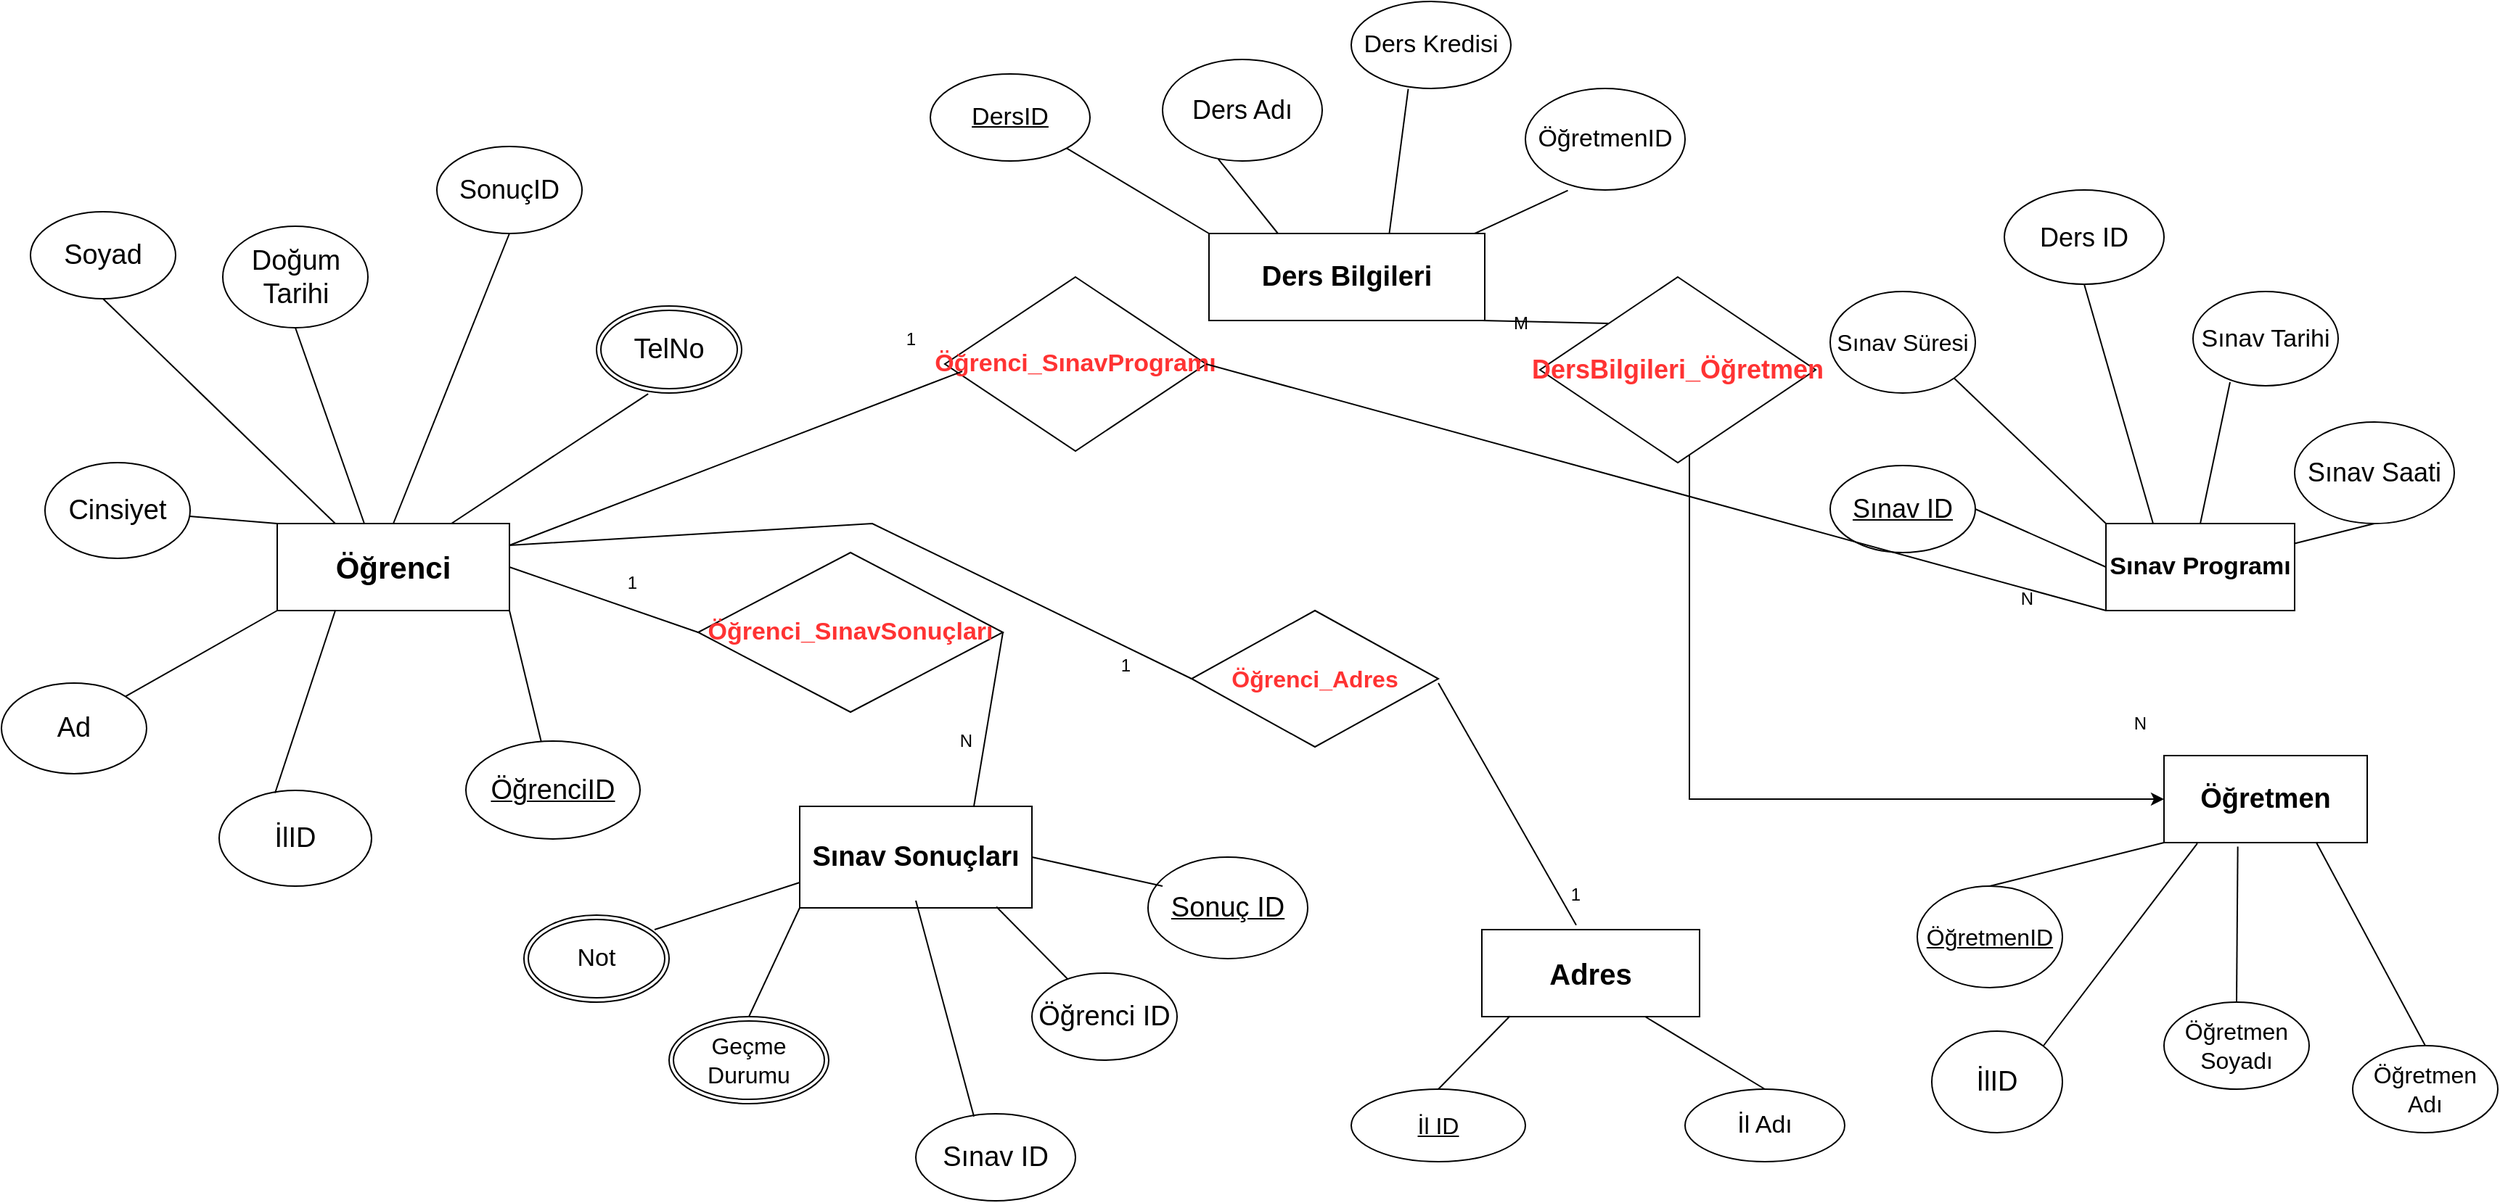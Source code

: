 <mxfile version="24.3.1" type="device" pages="2">
  <diagram name="Sayfa -1" id="easK0wpXllU_rF1gWamL">
    <mxGraphModel dx="2318" dy="1164" grid="1" gridSize="10" guides="1" tooltips="1" connect="1" arrows="1" fold="1" page="1" pageScale="1" pageWidth="583" pageHeight="827" math="0" shadow="0">
      <root>
        <mxCell id="0" />
        <mxCell id="1" parent="0" />
        <mxCell id="s3f6laoCS3pe4_iOVmim-1" value="&lt;font style=&quot;vertical-align: inherit;&quot;&gt;&lt;font style=&quot;vertical-align: inherit; font-size: 19px;&quot;&gt;&lt;b&gt;Öğretmen&lt;/b&gt;&lt;/font&gt;&lt;/font&gt;" style="whiteSpace=wrap;html=1;align=center;" parent="1" vertex="1">
          <mxGeometry x="950" y="520" width="140" height="60" as="geometry" />
        </mxCell>
        <mxCell id="s3f6laoCS3pe4_iOVmim-2" value="&lt;font style=&quot;vertical-align: inherit;&quot;&gt;&lt;font style=&quot;vertical-align: inherit; font-size: 21px;&quot;&gt;&lt;b&gt;Öğrenci&lt;/b&gt;&lt;/font&gt;&lt;/font&gt;" style="whiteSpace=wrap;html=1;align=center;" parent="1" vertex="1">
          <mxGeometry x="-350" y="360" width="160" height="60" as="geometry" />
        </mxCell>
        <mxCell id="s3f6laoCS3pe4_iOVmim-3" value="&lt;font style=&quot;vertical-align: inherit;&quot;&gt;&lt;font style=&quot;vertical-align: inherit; font-size: 19px;&quot;&gt;&lt;b&gt;Sınav Sonuçları&lt;/b&gt;&lt;/font&gt;&lt;/font&gt;" style="whiteSpace=wrap;html=1;align=center;" parent="1" vertex="1">
          <mxGeometry x="10" y="555" width="160" height="70" as="geometry" />
        </mxCell>
        <mxCell id="s3f6laoCS3pe4_iOVmim-4" value="&lt;font style=&quot;vertical-align: inherit;&quot;&gt;&lt;font style=&quot;vertical-align: inherit; font-size: 20px;&quot;&gt;&lt;b&gt;Adres&lt;/b&gt;&lt;/font&gt;&lt;/font&gt;" style="whiteSpace=wrap;html=1;align=center;" parent="1" vertex="1">
          <mxGeometry x="480" y="640" width="150" height="60" as="geometry" />
        </mxCell>
        <mxCell id="s3f6laoCS3pe4_iOVmim-41" style="edgeStyle=orthogonalEdgeStyle;rounded=0;orthogonalLoop=1;jettySize=auto;html=1;exitX=0;exitY=0;exitDx=0;exitDy=0;" parent="1" source="s3f6laoCS3pe4_iOVmim-5" edge="1">
          <mxGeometry relative="1" as="geometry">
            <mxPoint x="309.308" y="179.615" as="targetPoint" />
          </mxGeometry>
        </mxCell>
        <mxCell id="s3f6laoCS3pe4_iOVmim-5" value="&lt;font style=&quot;vertical-align: inherit;&quot;&gt;&lt;font style=&quot;vertical-align: inherit; font-size: 19px;&quot;&gt;&lt;b&gt;Ders Bilgileri&lt;/b&gt;&lt;/font&gt;&lt;/font&gt;" style="whiteSpace=wrap;html=1;align=center;" parent="1" vertex="1">
          <mxGeometry x="292" y="160" width="190" height="60" as="geometry" />
        </mxCell>
        <mxCell id="s3f6laoCS3pe4_iOVmim-6" value="&lt;font style=&quot;vertical-align: inherit;&quot;&gt;&lt;font style=&quot;vertical-align: inherit; font-size: 17px;&quot;&gt;&lt;b&gt;Sınav Programı&lt;/b&gt;&lt;/font&gt;&lt;/font&gt;" style="whiteSpace=wrap;html=1;align=center;" parent="1" vertex="1">
          <mxGeometry x="910" y="360" width="130" height="60" as="geometry" />
        </mxCell>
        <mxCell id="s3f6laoCS3pe4_iOVmim-7" value="&lt;font style=&quot;font-size: 19px;&quot;&gt;ÖğrenciID&lt;/font&gt;" style="ellipse;whiteSpace=wrap;html=1;align=center;fontStyle=4;" parent="1" vertex="1">
          <mxGeometry x="-220" y="510" width="120" height="67.5" as="geometry" />
        </mxCell>
        <mxCell id="s3f6laoCS3pe4_iOVmim-9" value="&lt;font style=&quot;font-size: 19px;&quot;&gt;Cinsiyet&lt;/font&gt;" style="ellipse;whiteSpace=wrap;html=1;align=center;" parent="1" vertex="1">
          <mxGeometry x="-510" y="318" width="100" height="66" as="geometry" />
        </mxCell>
        <mxCell id="s3f6laoCS3pe4_iOVmim-10" value="&lt;font style=&quot;font-size: 19px;&quot;&gt;İlID&lt;/font&gt;" style="ellipse;whiteSpace=wrap;html=1;align=center;" parent="1" vertex="1">
          <mxGeometry x="-390" y="544" width="105" height="66" as="geometry" />
        </mxCell>
        <mxCell id="s3f6laoCS3pe4_iOVmim-12" value="&lt;font style=&quot;vertical-align: inherit;&quot;&gt;&lt;font style=&quot;vertical-align: inherit; font-size: 19px;&quot;&gt;Soyad&lt;/font&gt;&lt;/font&gt;" style="ellipse;whiteSpace=wrap;html=1;align=center;" parent="1" vertex="1">
          <mxGeometry x="-520" y="145" width="100" height="60" as="geometry" />
        </mxCell>
        <mxCell id="s3f6laoCS3pe4_iOVmim-13" value="&lt;font style=&quot;vertical-align: inherit;&quot;&gt;&lt;font style=&quot;vertical-align: inherit; font-size: 19px;&quot;&gt;Ad&lt;/font&gt;&lt;/font&gt;" style="ellipse;whiteSpace=wrap;html=1;align=center;" parent="1" vertex="1">
          <mxGeometry x="-540" y="470" width="100" height="62.5" as="geometry" />
        </mxCell>
        <mxCell id="s3f6laoCS3pe4_iOVmim-11" value="&lt;font style=&quot;vertical-align: inherit;&quot;&gt;&lt;font style=&quot;vertical-align: inherit; font-size: 19px;&quot;&gt;Doğum Tarihi&lt;/font&gt;&lt;/font&gt;" style="ellipse;whiteSpace=wrap;html=1;align=center;shadow=0;" parent="1" vertex="1">
          <mxGeometry x="-387.5" y="155" width="100" height="70" as="geometry" />
        </mxCell>
        <mxCell id="s3f6laoCS3pe4_iOVmim-15" value="&lt;font style=&quot;font-size: 17px;&quot;&gt;ÖğretmenID&lt;/font&gt;" style="ellipse;whiteSpace=wrap;html=1;align=center;" parent="1" vertex="1">
          <mxGeometry x="510" y="60" width="110" height="70" as="geometry" />
        </mxCell>
        <mxCell id="s3f6laoCS3pe4_iOVmim-16" value="&lt;font style=&quot;font-size: 17px;&quot;&gt;Ders Kredisi&lt;/font&gt;" style="ellipse;whiteSpace=wrap;html=1;align=center;" parent="1" vertex="1">
          <mxGeometry x="390" width="110" height="60" as="geometry" />
        </mxCell>
        <mxCell id="s3f6laoCS3pe4_iOVmim-17" value="&lt;font style=&quot;font-size: 18px;&quot;&gt;Ders Adı&lt;/font&gt;" style="ellipse;whiteSpace=wrap;html=1;align=center;" parent="1" vertex="1">
          <mxGeometry x="260" y="40" width="110" height="70" as="geometry" />
        </mxCell>
        <mxCell id="s3f6laoCS3pe4_iOVmim-18" value="&lt;font style=&quot;font-size: 17px;&quot;&gt;DersID&lt;/font&gt;" style="ellipse;whiteSpace=wrap;html=1;align=center;fontStyle=4;" parent="1" vertex="1">
          <mxGeometry x="100" y="50" width="110" height="60" as="geometry" />
        </mxCell>
        <mxCell id="s3f6laoCS3pe4_iOVmim-19" value="&lt;font style=&quot;font-size: 16px;&quot;&gt;Sınav Süresi&lt;/font&gt;" style="ellipse;whiteSpace=wrap;html=1;align=center;" parent="1" vertex="1">
          <mxGeometry x="720" y="200" width="100" height="70" as="geometry" />
        </mxCell>
        <mxCell id="s3f6laoCS3pe4_iOVmim-20" value="&lt;font style=&quot;font-size: 18px;&quot;&gt;Sınav Saati&lt;/font&gt;" style="ellipse;whiteSpace=wrap;html=1;align=center;" parent="1" vertex="1">
          <mxGeometry x="1040" y="290" width="110" height="70" as="geometry" />
        </mxCell>
        <mxCell id="s3f6laoCS3pe4_iOVmim-21" value="&lt;font style=&quot;font-size: 17px;&quot;&gt;Sınav Tarihi&lt;/font&gt;" style="ellipse;whiteSpace=wrap;html=1;align=center;" parent="1" vertex="1">
          <mxGeometry x="970" y="200" width="100" height="65" as="geometry" />
        </mxCell>
        <mxCell id="s3f6laoCS3pe4_iOVmim-22" value="&lt;font style=&quot;font-size: 18px;&quot;&gt;Ders ID&lt;/font&gt;" style="ellipse;whiteSpace=wrap;html=1;align=center;" parent="1" vertex="1">
          <mxGeometry x="840" y="130" width="110" height="65" as="geometry" />
        </mxCell>
        <mxCell id="s3f6laoCS3pe4_iOVmim-23" value="&lt;font style=&quot;font-size: 18px;&quot;&gt;Sınav ID&lt;/font&gt;" style="ellipse;whiteSpace=wrap;html=1;align=center;fontStyle=4;" parent="1" vertex="1">
          <mxGeometry x="720" y="320" width="100" height="60" as="geometry" />
        </mxCell>
        <mxCell id="s3f6laoCS3pe4_iOVmim-27" value="&lt;font style=&quot;font-size: 19px;&quot;&gt;Sınav ID&lt;/font&gt;" style="ellipse;whiteSpace=wrap;html=1;align=center;" parent="1" vertex="1">
          <mxGeometry x="90" y="767" width="110" height="60" as="geometry" />
        </mxCell>
        <mxCell id="s3f6laoCS3pe4_iOVmim-28" value="&lt;font style=&quot;font-size: 19px;&quot;&gt;Öğrenci ID&lt;/font&gt;" style="ellipse;whiteSpace=wrap;html=1;align=center;" parent="1" vertex="1">
          <mxGeometry x="170" y="670" width="100" height="60" as="geometry" />
        </mxCell>
        <mxCell id="s3f6laoCS3pe4_iOVmim-29" value="&lt;font style=&quot;font-size: 19px;&quot;&gt;Sonuç ID&lt;/font&gt;" style="ellipse;whiteSpace=wrap;html=1;align=center;fontStyle=4;" parent="1" vertex="1">
          <mxGeometry x="250" y="590" width="110" height="70" as="geometry" />
        </mxCell>
        <mxCell id="s3f6laoCS3pe4_iOVmim-30" value="&lt;font style=&quot;font-size: 17px;&quot;&gt;İl Adı&lt;/font&gt;" style="ellipse;whiteSpace=wrap;html=1;align=center;" parent="1" vertex="1">
          <mxGeometry x="620" y="750" width="110" height="50" as="geometry" />
        </mxCell>
        <mxCell id="s3f6laoCS3pe4_iOVmim-31" value="&lt;font style=&quot;font-size: 16px;&quot;&gt;İl ID&lt;/font&gt;" style="ellipse;whiteSpace=wrap;html=1;align=center;fontStyle=4;" parent="1" vertex="1">
          <mxGeometry x="390" y="750" width="120" height="50" as="geometry" />
        </mxCell>
        <mxCell id="s3f6laoCS3pe4_iOVmim-33" value="&lt;font style=&quot;font-size: 16px;&quot;&gt;ÖğretmenID&lt;/font&gt;" style="ellipse;whiteSpace=wrap;html=1;align=center;fontStyle=4;" parent="1" vertex="1">
          <mxGeometry x="780" y="610" width="100" height="70" as="geometry" />
        </mxCell>
        <mxCell id="s3f6laoCS3pe4_iOVmim-34" value="&lt;font style=&quot;font-size: 16px;&quot;&gt;Öğretmen Soyadı&lt;/font&gt;" style="ellipse;whiteSpace=wrap;html=1;align=center;" parent="1" vertex="1">
          <mxGeometry x="950" y="690" width="100" height="60" as="geometry" />
        </mxCell>
        <mxCell id="s3f6laoCS3pe4_iOVmim-35" value="&lt;font style=&quot;font-size: 16px;&quot;&gt;Öğretmen Adı&lt;/font&gt;" style="ellipse;whiteSpace=wrap;html=1;align=center;" parent="1" vertex="1">
          <mxGeometry x="1080" y="720" width="100" height="60" as="geometry" />
        </mxCell>
        <mxCell id="s3f6laoCS3pe4_iOVmim-36" value="&lt;font style=&quot;font-size: 19px;&quot;&gt;TelNo&lt;/font&gt;" style="ellipse;shape=doubleEllipse;margin=3;whiteSpace=wrap;html=1;align=center;" parent="1" vertex="1">
          <mxGeometry x="-130" y="210" width="100" height="60" as="geometry" />
        </mxCell>
        <mxCell id="s3f6laoCS3pe4_iOVmim-37" value="&lt;font color=&quot;#ff3333&quot; style=&quot;font-size: 16px;&quot;&gt;&lt;b&gt;Öğrenci_Adres&lt;/b&gt;&lt;/font&gt;" style="shape=rhombus;perimeter=rhombusPerimeter;whiteSpace=wrap;html=1;align=center;" parent="1" vertex="1">
          <mxGeometry x="280" y="420" width="170" height="94" as="geometry" />
        </mxCell>
        <mxCell id="s3f6laoCS3pe4_iOVmim-38" value="&lt;font color=&quot;#ff3333&quot; size=&quot;1&quot; style=&quot;&quot;&gt;&lt;b style=&quot;font-size: 17px;&quot;&gt;Öğrenci_SınavSonuçları&lt;/b&gt;&lt;/font&gt;" style="shape=rhombus;perimeter=rhombusPerimeter;whiteSpace=wrap;html=1;align=center;" parent="1" vertex="1">
          <mxGeometry x="-60" y="380" width="210" height="110" as="geometry" />
        </mxCell>
        <mxCell id="s3f6laoCS3pe4_iOVmim-100" style="edgeStyle=orthogonalEdgeStyle;rounded=0;orthogonalLoop=1;jettySize=auto;html=1;exitX=1;exitY=1;exitDx=0;exitDy=0;entryX=0;entryY=0.5;entryDx=0;entryDy=0;" parent="1" source="s3f6laoCS3pe4_iOVmim-39" target="s3f6laoCS3pe4_iOVmim-1" edge="1">
          <mxGeometry relative="1" as="geometry">
            <mxPoint x="640" y="570" as="targetPoint" />
            <Array as="points">
              <mxPoint x="623" y="550" />
            </Array>
          </mxGeometry>
        </mxCell>
        <mxCell id="s3f6laoCS3pe4_iOVmim-39" value="&lt;font color=&quot;#ff3333&quot; size=&quot;1&quot; style=&quot;&quot;&gt;&lt;b style=&quot;font-size: 18px;&quot;&gt;DersBilgileri_Öğretmen&lt;/b&gt;&lt;/font&gt;" style="shape=rhombus;perimeter=rhombusPerimeter;whiteSpace=wrap;html=1;align=center;" parent="1" vertex="1">
          <mxGeometry x="520" y="190" width="190" height="128" as="geometry" />
        </mxCell>
        <mxCell id="s3f6laoCS3pe4_iOVmim-42" value="" style="endArrow=none;html=1;rounded=0;entryX=0;entryY=0;entryDx=0;entryDy=0;" parent="1" source="s3f6laoCS3pe4_iOVmim-9" target="s3f6laoCS3pe4_iOVmim-2" edge="1">
          <mxGeometry relative="1" as="geometry">
            <mxPoint x="-350" y="340" as="sourcePoint" />
            <mxPoint x="-190" y="340" as="targetPoint" />
          </mxGeometry>
        </mxCell>
        <mxCell id="s3f6laoCS3pe4_iOVmim-43" value="" style="endArrow=none;html=1;rounded=0;exitX=0.25;exitY=1;exitDx=0;exitDy=0;entryX=0.367;entryY=0.027;entryDx=0;entryDy=0;entryPerimeter=0;" parent="1" source="s3f6laoCS3pe4_iOVmim-2" target="s3f6laoCS3pe4_iOVmim-10" edge="1">
          <mxGeometry relative="1" as="geometry">
            <mxPoint x="-320" y="457.5" as="sourcePoint" />
            <mxPoint x="-160" y="457.5" as="targetPoint" />
          </mxGeometry>
        </mxCell>
        <mxCell id="s3f6laoCS3pe4_iOVmim-44" value="" style="endArrow=none;html=1;rounded=0;entryX=1;entryY=0;entryDx=0;entryDy=0;exitX=0;exitY=1;exitDx=0;exitDy=0;" parent="1" source="s3f6laoCS3pe4_iOVmim-2" target="s3f6laoCS3pe4_iOVmim-13" edge="1">
          <mxGeometry relative="1" as="geometry">
            <mxPoint x="-245" y="457.5" as="sourcePoint" />
            <mxPoint x="-335" y="457.5" as="targetPoint" />
            <Array as="points" />
          </mxGeometry>
        </mxCell>
        <mxCell id="s3f6laoCS3pe4_iOVmim-45" value="" style="endArrow=none;html=1;rounded=0;exitX=0.75;exitY=0;exitDx=0;exitDy=0;entryX=0.356;entryY=1.009;entryDx=0;entryDy=0;entryPerimeter=0;" parent="1" source="s3f6laoCS3pe4_iOVmim-2" target="s3f6laoCS3pe4_iOVmim-36" edge="1">
          <mxGeometry relative="1" as="geometry">
            <mxPoint x="-70" y="319.23" as="sourcePoint" />
            <mxPoint x="90" y="319.23" as="targetPoint" />
          </mxGeometry>
        </mxCell>
        <mxCell id="s3f6laoCS3pe4_iOVmim-46" value="" style="endArrow=none;html=1;rounded=0;exitX=0.5;exitY=1;exitDx=0;exitDy=0;entryX=0.375;entryY=0;entryDx=0;entryDy=0;entryPerimeter=0;" parent="1" source="s3f6laoCS3pe4_iOVmim-11" edge="1" target="s3f6laoCS3pe4_iOVmim-2">
          <mxGeometry relative="1" as="geometry">
            <mxPoint x="-330" y="298.46" as="sourcePoint" />
            <mxPoint x="-280" y="350" as="targetPoint" />
          </mxGeometry>
        </mxCell>
        <mxCell id="s3f6laoCS3pe4_iOVmim-47" value="" style="endArrow=none;html=1;rounded=0;exitX=0.5;exitY=1;exitDx=0;exitDy=0;entryX=0.25;entryY=0;entryDx=0;entryDy=0;" parent="1" source="s3f6laoCS3pe4_iOVmim-12" target="s3f6laoCS3pe4_iOVmim-2" edge="1">
          <mxGeometry relative="1" as="geometry">
            <mxPoint x="-380" y="308" as="sourcePoint" />
            <mxPoint x="-220" y="308" as="targetPoint" />
          </mxGeometry>
        </mxCell>
        <mxCell id="s3f6laoCS3pe4_iOVmim-48" value="" style="endArrow=none;html=1;rounded=0;entryX=0;entryY=0.75;entryDx=0;entryDy=0;" parent="1" target="s3f6laoCS3pe4_iOVmim-3" edge="1">
          <mxGeometry relative="1" as="geometry">
            <mxPoint x="-90" y="640" as="sourcePoint" />
            <mxPoint x="70" y="640" as="targetPoint" />
          </mxGeometry>
        </mxCell>
        <mxCell id="s3f6laoCS3pe4_iOVmim-49" value="" style="endArrow=none;html=1;rounded=0;entryX=1;entryY=1;entryDx=0;entryDy=0;" parent="1" source="s3f6laoCS3pe4_iOVmim-7" target="s3f6laoCS3pe4_iOVmim-2" edge="1">
          <mxGeometry relative="1" as="geometry">
            <mxPoint x="40" y="460" as="sourcePoint" />
            <mxPoint x="-220" y="420" as="targetPoint" />
          </mxGeometry>
        </mxCell>
        <mxCell id="s3f6laoCS3pe4_iOVmim-50" value="" style="endArrow=none;html=1;rounded=0;exitX=0.357;exitY=1.006;exitDx=0;exitDy=0;exitPerimeter=0;entryX=0.654;entryY=-0.006;entryDx=0;entryDy=0;entryPerimeter=0;" parent="1" source="s3f6laoCS3pe4_iOVmim-16" target="s3f6laoCS3pe4_iOVmim-5" edge="1">
          <mxGeometry relative="1" as="geometry">
            <mxPoint x="360" y="130" as="sourcePoint" />
            <mxPoint x="520" y="130" as="targetPoint" />
          </mxGeometry>
        </mxCell>
        <mxCell id="s3f6laoCS3pe4_iOVmim-51" value="" style="endArrow=none;html=1;rounded=0;exitX=0.349;exitY=0.981;exitDx=0;exitDy=0;exitPerimeter=0;entryX=0.25;entryY=0;entryDx=0;entryDy=0;" parent="1" source="s3f6laoCS3pe4_iOVmim-17" target="s3f6laoCS3pe4_iOVmim-5" edge="1">
          <mxGeometry relative="1" as="geometry">
            <mxPoint x="270" y="99.23" as="sourcePoint" />
            <mxPoint x="430" y="99.23" as="targetPoint" />
          </mxGeometry>
        </mxCell>
        <mxCell id="s3f6laoCS3pe4_iOVmim-52" value="" style="endArrow=none;html=1;rounded=0;entryX=0;entryY=0;entryDx=0;entryDy=0;exitX=1;exitY=1;exitDx=0;exitDy=0;" parent="1" target="s3f6laoCS3pe4_iOVmim-5" edge="1" source="s3f6laoCS3pe4_iOVmim-18">
          <mxGeometry relative="1" as="geometry">
            <mxPoint x="180" y="128.46" as="sourcePoint" />
            <mxPoint x="340" y="128.46" as="targetPoint" />
          </mxGeometry>
        </mxCell>
        <mxCell id="s3f6laoCS3pe4_iOVmim-53" value="" style="endArrow=none;html=1;rounded=0;exitX=0.75;exitY=1;exitDx=0;exitDy=0;entryX=0.5;entryY=0;entryDx=0;entryDy=0;" parent="1" source="s3f6laoCS3pe4_iOVmim-4" target="s3f6laoCS3pe4_iOVmim-30" edge="1">
          <mxGeometry relative="1" as="geometry">
            <mxPoint x="660" y="719.23" as="sourcePoint" />
            <mxPoint x="820" y="719.23" as="targetPoint" />
          </mxGeometry>
        </mxCell>
        <mxCell id="s3f6laoCS3pe4_iOVmim-54" value="" style="endArrow=none;html=1;rounded=0;exitX=0.129;exitY=0.994;exitDx=0;exitDy=0;entryX=0.5;entryY=0;entryDx=0;entryDy=0;exitPerimeter=0;" parent="1" source="s3f6laoCS3pe4_iOVmim-4" target="s3f6laoCS3pe4_iOVmim-31" edge="1">
          <mxGeometry relative="1" as="geometry">
            <mxPoint x="410" y="728.46" as="sourcePoint" />
            <mxPoint x="570" y="728.46" as="targetPoint" />
          </mxGeometry>
        </mxCell>
        <mxCell id="s3f6laoCS3pe4_iOVmim-55" value="" style="endArrow=none;html=1;rounded=0;exitX=1;exitY=0.5;exitDx=0;exitDy=0;" parent="1" source="s3f6laoCS3pe4_iOVmim-3" edge="1">
          <mxGeometry relative="1" as="geometry">
            <mxPoint x="180" y="600" as="sourcePoint" />
            <mxPoint x="260" y="610" as="targetPoint" />
          </mxGeometry>
        </mxCell>
        <mxCell id="s3f6laoCS3pe4_iOVmim-56" value="" style="endArrow=none;html=1;rounded=0;exitX=0.847;exitY=0.989;exitDx=0;exitDy=0;exitPerimeter=0;" parent="1" source="s3f6laoCS3pe4_iOVmim-3" target="s3f6laoCS3pe4_iOVmim-28" edge="1">
          <mxGeometry relative="1" as="geometry">
            <mxPoint x="120" y="630" as="sourcePoint" />
            <mxPoint x="280" y="640" as="targetPoint" />
          </mxGeometry>
        </mxCell>
        <mxCell id="s3f6laoCS3pe4_iOVmim-57" value="" style="endArrow=none;html=1;rounded=0;entryX=0.364;entryY=0.032;entryDx=0;entryDy=0;entryPerimeter=0;" parent="1" target="s3f6laoCS3pe4_iOVmim-27" edge="1">
          <mxGeometry relative="1" as="geometry">
            <mxPoint x="90" y="620" as="sourcePoint" />
            <mxPoint x="220" y="630" as="targetPoint" />
          </mxGeometry>
        </mxCell>
        <mxCell id="s3f6laoCS3pe4_iOVmim-58" value="" style="endArrow=none;html=1;rounded=0;entryX=0.5;entryY=0;entryDx=0;entryDy=0;exitX=0;exitY=1;exitDx=0;exitDy=0;" parent="1" source="s3f6laoCS3pe4_iOVmim-3" edge="1" target="s3f6laoCS3pe4_iOVmim-103">
          <mxGeometry relative="1" as="geometry">
            <mxPoint x="20" y="630" as="sourcePoint" />
            <mxPoint x="-10" y="705" as="targetPoint" />
          </mxGeometry>
        </mxCell>
        <mxCell id="s3f6laoCS3pe4_iOVmim-59" value="" style="endArrow=none;html=1;rounded=0;entryX=0.75;entryY=1;entryDx=0;entryDy=0;exitX=0.5;exitY=0;exitDx=0;exitDy=0;" parent="1" source="s3f6laoCS3pe4_iOVmim-35" target="s3f6laoCS3pe4_iOVmim-1" edge="1">
          <mxGeometry relative="1" as="geometry">
            <mxPoint x="980" y="625" as="sourcePoint" />
            <mxPoint x="1140" y="625" as="targetPoint" />
          </mxGeometry>
        </mxCell>
        <mxCell id="s3f6laoCS3pe4_iOVmim-60" value="" style="endArrow=none;html=1;rounded=0;exitX=0.5;exitY=0;exitDx=0;exitDy=0;entryX=0.363;entryY=1.045;entryDx=0;entryDy=0;entryPerimeter=0;" parent="1" source="s3f6laoCS3pe4_iOVmim-34" target="s3f6laoCS3pe4_iOVmim-1" edge="1">
          <mxGeometry relative="1" as="geometry">
            <mxPoint x="925" y="630" as="sourcePoint" />
            <mxPoint x="1085" y="630" as="targetPoint" />
          </mxGeometry>
        </mxCell>
        <mxCell id="s3f6laoCS3pe4_iOVmim-62" value="" style="endArrow=none;html=1;rounded=0;exitX=0.5;exitY=0;exitDx=0;exitDy=0;entryX=0;entryY=1;entryDx=0;entryDy=0;" parent="1" source="s3f6laoCS3pe4_iOVmim-33" target="s3f6laoCS3pe4_iOVmim-1" edge="1">
          <mxGeometry relative="1" as="geometry">
            <mxPoint x="770" y="549.23" as="sourcePoint" />
            <mxPoint x="930" y="549.23" as="targetPoint" />
          </mxGeometry>
        </mxCell>
        <mxCell id="s3f6laoCS3pe4_iOVmim-63" value="" style="endArrow=none;html=1;rounded=0;entryX=0.5;entryY=1;entryDx=0;entryDy=0;" parent="1" source="s3f6laoCS3pe4_iOVmim-6" target="s3f6laoCS3pe4_iOVmim-20" edge="1">
          <mxGeometry relative="1" as="geometry">
            <mxPoint x="970" y="350" as="sourcePoint" />
            <mxPoint x="1130" y="350" as="targetPoint" />
          </mxGeometry>
        </mxCell>
        <mxCell id="s3f6laoCS3pe4_iOVmim-64" value="" style="endArrow=none;html=1;rounded=0;exitX=0.255;exitY=0.962;exitDx=0;exitDy=0;exitPerimeter=0;entryX=0.5;entryY=0;entryDx=0;entryDy=0;" parent="1" source="s3f6laoCS3pe4_iOVmim-21" target="s3f6laoCS3pe4_iOVmim-6" edge="1">
          <mxGeometry relative="1" as="geometry">
            <mxPoint x="925" y="290" as="sourcePoint" />
            <mxPoint x="1085" y="290" as="targetPoint" />
          </mxGeometry>
        </mxCell>
        <mxCell id="s3f6laoCS3pe4_iOVmim-65" value="" style="endArrow=none;html=1;rounded=0;exitX=0.5;exitY=1;exitDx=0;exitDy=0;entryX=0.25;entryY=0;entryDx=0;entryDy=0;" parent="1" source="s3f6laoCS3pe4_iOVmim-22" target="s3f6laoCS3pe4_iOVmim-6" edge="1">
          <mxGeometry relative="1" as="geometry">
            <mxPoint x="880" y="290" as="sourcePoint" />
            <mxPoint x="1040" y="290" as="targetPoint" />
          </mxGeometry>
        </mxCell>
        <mxCell id="s3f6laoCS3pe4_iOVmim-66" value="" style="endArrow=none;html=1;rounded=0;exitX=1;exitY=1;exitDx=0;exitDy=0;entryX=0;entryY=0;entryDx=0;entryDy=0;" parent="1" source="s3f6laoCS3pe4_iOVmim-19" target="s3f6laoCS3pe4_iOVmim-6" edge="1">
          <mxGeometry relative="1" as="geometry">
            <mxPoint x="840" y="320" as="sourcePoint" />
            <mxPoint x="1000" y="320" as="targetPoint" />
          </mxGeometry>
        </mxCell>
        <mxCell id="s3f6laoCS3pe4_iOVmim-67" value="" style="endArrow=none;html=1;rounded=0;exitX=1;exitY=0.5;exitDx=0;exitDy=0;entryX=0;entryY=0.5;entryDx=0;entryDy=0;" parent="1" source="s3f6laoCS3pe4_iOVmim-23" target="s3f6laoCS3pe4_iOVmim-6" edge="1">
          <mxGeometry relative="1" as="geometry">
            <mxPoint x="810" y="320" as="sourcePoint" />
            <mxPoint x="970" y="320" as="targetPoint" />
          </mxGeometry>
        </mxCell>
        <mxCell id="s3f6laoCS3pe4_iOVmim-68" value="" style="endArrow=none;html=1;rounded=0;entryX=0.266;entryY=1.005;entryDx=0;entryDy=0;entryPerimeter=0;" parent="1" target="s3f6laoCS3pe4_iOVmim-15" edge="1">
          <mxGeometry relative="1" as="geometry">
            <mxPoint x="475" y="160" as="sourcePoint" />
            <mxPoint x="635" y="160" as="targetPoint" />
          </mxGeometry>
        </mxCell>
        <mxCell id="s3f6laoCS3pe4_iOVmim-69" value="&lt;font color=&quot;#ff3333&quot; size=&quot;1&quot; style=&quot;&quot;&gt;&lt;b style=&quot;font-size: 17px;&quot;&gt;Öğrenci_SınavProgramı&lt;/b&gt;&lt;/font&gt;" style="shape=rhombus;perimeter=rhombusPerimeter;whiteSpace=wrap;html=1;align=center;" parent="1" vertex="1">
          <mxGeometry x="110" y="190" width="180" height="120" as="geometry" />
        </mxCell>
        <mxCell id="s3f6laoCS3pe4_iOVmim-70" value="" style="endArrow=none;html=1;rounded=0;exitX=1;exitY=0.5;exitDx=0;exitDy=0;entryX=0;entryY=0.5;entryDx=0;entryDy=0;" parent="1" source="s3f6laoCS3pe4_iOVmim-2" target="s3f6laoCS3pe4_iOVmim-38" edge="1">
          <mxGeometry relative="1" as="geometry">
            <mxPoint x="110" y="490" as="sourcePoint" />
            <mxPoint x="270" y="490" as="targetPoint" />
          </mxGeometry>
        </mxCell>
        <mxCell id="s3f6laoCS3pe4_iOVmim-71" value="1" style="resizable=0;html=1;whiteSpace=wrap;align=right;verticalAlign=bottom;" parent="s3f6laoCS3pe4_iOVmim-70" connectable="0" vertex="1">
          <mxGeometry x="1" relative="1" as="geometry">
            <mxPoint x="-40" y="-25" as="offset" />
          </mxGeometry>
        </mxCell>
        <mxCell id="s3f6laoCS3pe4_iOVmim-80" value="" style="endArrow=none;html=1;rounded=0;entryX=0.5;entryY=0;entryDx=0;entryDy=0;" parent="1" edge="1">
          <mxGeometry relative="1" as="geometry">
            <mxPoint x="450" y="470" as="sourcePoint" />
            <mxPoint x="545" y="636.88" as="targetPoint" />
          </mxGeometry>
        </mxCell>
        <mxCell id="s3f6laoCS3pe4_iOVmim-81" value="1" style="resizable=0;html=1;whiteSpace=wrap;align=right;verticalAlign=bottom;" parent="s3f6laoCS3pe4_iOVmim-80" connectable="0" vertex="1">
          <mxGeometry x="1" relative="1" as="geometry">
            <mxPoint x="5" y="-12" as="offset" />
          </mxGeometry>
        </mxCell>
        <mxCell id="s3f6laoCS3pe4_iOVmim-82" value="" style="endArrow=none;html=1;rounded=0;exitX=1;exitY=0.25;exitDx=0;exitDy=0;entryX=0;entryY=0.5;entryDx=0;entryDy=0;" parent="1" source="s3f6laoCS3pe4_iOVmim-2" target="s3f6laoCS3pe4_iOVmim-37" edge="1">
          <mxGeometry relative="1" as="geometry">
            <mxPoint x="170" y="370" as="sourcePoint" />
            <mxPoint x="270" y="375" as="targetPoint" />
            <Array as="points">
              <mxPoint x="60" y="360" />
            </Array>
          </mxGeometry>
        </mxCell>
        <mxCell id="s3f6laoCS3pe4_iOVmim-83" value="1" style="resizable=0;html=1;whiteSpace=wrap;align=right;verticalAlign=bottom;" parent="s3f6laoCS3pe4_iOVmim-82" connectable="0" vertex="1">
          <mxGeometry x="1" relative="1" as="geometry">
            <mxPoint x="-40" as="offset" />
          </mxGeometry>
        </mxCell>
        <mxCell id="s3f6laoCS3pe4_iOVmim-84" value="" style="endArrow=none;html=1;rounded=0;exitX=1;exitY=0.25;exitDx=0;exitDy=0;entryX=0.067;entryY=0.542;entryDx=0;entryDy=0;entryPerimeter=0;" parent="1" source="s3f6laoCS3pe4_iOVmim-2" target="s3f6laoCS3pe4_iOVmim-69" edge="1">
          <mxGeometry relative="1" as="geometry">
            <mxPoint x="100" y="309.23" as="sourcePoint" />
            <mxPoint x="250" y="270" as="targetPoint" />
            <Array as="points" />
          </mxGeometry>
        </mxCell>
        <mxCell id="s3f6laoCS3pe4_iOVmim-85" value="1" style="resizable=0;html=1;whiteSpace=wrap;align=right;verticalAlign=bottom;" parent="s3f6laoCS3pe4_iOVmim-84" connectable="0" vertex="1">
          <mxGeometry x="1" relative="1" as="geometry">
            <mxPoint x="-31" y="-13" as="offset" />
          </mxGeometry>
        </mxCell>
        <mxCell id="s3f6laoCS3pe4_iOVmim-86" value="" style="endArrow=none;html=1;rounded=0;entryX=0;entryY=1;entryDx=0;entryDy=0;exitX=1;exitY=0.5;exitDx=0;exitDy=0;" parent="1" source="s3f6laoCS3pe4_iOVmim-69" target="s3f6laoCS3pe4_iOVmim-6" edge="1">
          <mxGeometry relative="1" as="geometry">
            <mxPoint x="440" y="334.23" as="sourcePoint" />
            <mxPoint x="600" y="334.23" as="targetPoint" />
          </mxGeometry>
        </mxCell>
        <mxCell id="s3f6laoCS3pe4_iOVmim-87" value="N" style="resizable=0;html=1;whiteSpace=wrap;align=right;verticalAlign=bottom;" parent="s3f6laoCS3pe4_iOVmim-86" connectable="0" vertex="1">
          <mxGeometry x="1" relative="1" as="geometry">
            <mxPoint x="-49" as="offset" />
          </mxGeometry>
        </mxCell>
        <mxCell id="s3f6laoCS3pe4_iOVmim-96" value="" style="endArrow=none;html=1;rounded=0;entryX=0;entryY=0;entryDx=0;entryDy=0;" parent="1" target="s3f6laoCS3pe4_iOVmim-39" edge="1">
          <mxGeometry relative="1" as="geometry">
            <mxPoint x="480" y="220" as="sourcePoint" />
            <mxPoint x="640" y="220" as="targetPoint" />
          </mxGeometry>
        </mxCell>
        <mxCell id="s3f6laoCS3pe4_iOVmim-97" value="M" style="resizable=0;html=1;whiteSpace=wrap;align=left;verticalAlign=bottom;" parent="s3f6laoCS3pe4_iOVmim-96" connectable="0" vertex="1">
          <mxGeometry x="-1" relative="1" as="geometry">
            <mxPoint x="20" y="10" as="offset" />
          </mxGeometry>
        </mxCell>
        <mxCell id="s3f6laoCS3pe4_iOVmim-98" value="N" style="resizable=0;html=1;whiteSpace=wrap;align=right;verticalAlign=bottom;" parent="s3f6laoCS3pe4_iOVmim-96" connectable="0" vertex="1">
          <mxGeometry x="1" relative="1" as="geometry">
            <mxPoint x="372" y="285" as="offset" />
          </mxGeometry>
        </mxCell>
        <mxCell id="s3f6laoCS3pe4_iOVmim-101" value="" style="endArrow=none;html=1;rounded=0;exitX=1;exitY=0.5;exitDx=0;exitDy=0;entryX=0.75;entryY=0;entryDx=0;entryDy=0;" parent="1" source="s3f6laoCS3pe4_iOVmim-38" target="s3f6laoCS3pe4_iOVmim-3" edge="1">
          <mxGeometry relative="1" as="geometry">
            <mxPoint x="90" y="500" as="sourcePoint" />
            <mxPoint x="250" y="500" as="targetPoint" />
          </mxGeometry>
        </mxCell>
        <mxCell id="s3f6laoCS3pe4_iOVmim-102" value="N" style="resizable=0;html=1;whiteSpace=wrap;align=right;verticalAlign=bottom;" parent="s3f6laoCS3pe4_iOVmim-101" connectable="0" vertex="1">
          <mxGeometry x="1" relative="1" as="geometry">
            <mxPoint y="-36" as="offset" />
          </mxGeometry>
        </mxCell>
        <mxCell id="s3f6laoCS3pe4_iOVmim-103" value="&lt;font style=&quot;font-size: 16px;&quot;&gt;Geçme Durumu&lt;/font&gt;" style="ellipse;shape=doubleEllipse;margin=3;whiteSpace=wrap;html=1;align=center;" parent="1" vertex="1">
          <mxGeometry x="-80" y="700" width="110" height="60" as="geometry" />
        </mxCell>
        <mxCell id="s3f6laoCS3pe4_iOVmim-104" value="&lt;font style=&quot;font-size: 17px;&quot;&gt;Not&lt;/font&gt;" style="ellipse;shape=doubleEllipse;margin=3;whiteSpace=wrap;html=1;align=center;" parent="1" vertex="1">
          <mxGeometry x="-180" y="630" width="100" height="60" as="geometry" />
        </mxCell>
        <mxCell id="okn-Z-LpRq412-gDb6kI-1" value="&lt;font style=&quot;font-size: 18px;&quot;&gt;SonuçID&lt;/font&gt;" style="ellipse;whiteSpace=wrap;html=1;align=center;" vertex="1" parent="1">
          <mxGeometry x="-240" y="100" width="100" height="60" as="geometry" />
        </mxCell>
        <mxCell id="okn-Z-LpRq412-gDb6kI-4" value="" style="endArrow=none;html=1;rounded=0;exitX=0.5;exitY=0;exitDx=0;exitDy=0;entryX=0.5;entryY=1;entryDx=0;entryDy=0;" edge="1" parent="1" source="s3f6laoCS3pe4_iOVmim-2" target="okn-Z-LpRq412-gDb6kI-1">
          <mxGeometry relative="1" as="geometry">
            <mxPoint x="-285" y="327" as="sourcePoint" />
            <mxPoint x="-124" y="240" as="targetPoint" />
          </mxGeometry>
        </mxCell>
        <mxCell id="okn-Z-LpRq412-gDb6kI-5" value="&lt;font style=&quot;font-size: 19px;&quot;&gt;İlID&lt;/font&gt;" style="ellipse;whiteSpace=wrap;html=1;align=center;" vertex="1" parent="1">
          <mxGeometry x="790" y="710" width="90" height="70" as="geometry" />
        </mxCell>
        <mxCell id="okn-Z-LpRq412-gDb6kI-6" value="" style="endArrow=none;html=1;rounded=0;exitX=1;exitY=0;exitDx=0;exitDy=0;entryX=0.164;entryY=1.009;entryDx=0;entryDy=0;entryPerimeter=0;" edge="1" parent="1" source="okn-Z-LpRq412-gDb6kI-5" target="s3f6laoCS3pe4_iOVmim-1">
          <mxGeometry relative="1" as="geometry">
            <mxPoint x="910" y="700" as="sourcePoint" />
            <mxPoint x="936" y="593" as="targetPoint" />
          </mxGeometry>
        </mxCell>
      </root>
    </mxGraphModel>
  </diagram>
  <diagram id="t1W8m6rIHgs0RpNKgujP" name="Sayfa -2">
    <mxGraphModel dx="1363" dy="914" grid="1" gridSize="10" guides="1" tooltips="1" connect="1" arrows="1" fold="1" page="1" pageScale="1" pageWidth="1654" pageHeight="1169" math="0" shadow="0">
      <root>
        <mxCell id="0" />
        <mxCell id="1" parent="0" />
        <mxCell id="88WRKcJJNilfdFSsFxGL-1" value="&lt;font style=&quot;font-size: 14px;&quot;&gt;Sınav Süresi&lt;/font&gt;" style="whiteSpace=wrap;html=1;align=center;" parent="1" vertex="1">
          <mxGeometry x="780" y="360" width="100" height="40" as="geometry" />
        </mxCell>
        <mxCell id="JytBGWHQ09vF6iXAG2iX-11" style="edgeStyle=orthogonalEdgeStyle;rounded=0;orthogonalLoop=1;jettySize=auto;html=1;exitX=0.5;exitY=1;exitDx=0;exitDy=0;entryX=0.5;entryY=0;entryDx=0;entryDy=0;" edge="1" parent="1" source="88WRKcJJNilfdFSsFxGL-2" target="88WRKcJJNilfdFSsFxGL-13">
          <mxGeometry relative="1" as="geometry" />
        </mxCell>
        <mxCell id="88WRKcJJNilfdFSsFxGL-2" value="&lt;font style=&quot;font-size: 14px;&quot;&gt;ÖğretmenID&lt;/font&gt;" style="whiteSpace=wrap;html=1;align=center;" parent="1" vertex="1">
          <mxGeometry x="620" y="480" width="100" height="40" as="geometry" />
        </mxCell>
        <mxCell id="88WRKcJJNilfdFSsFxGL-3" value="&lt;font style=&quot;font-size: 14px;&quot;&gt;Ders Kredisi&lt;/font&gt;" style="whiteSpace=wrap;html=1;align=center;" parent="1" vertex="1">
          <mxGeometry x="460" y="480" width="100" height="40" as="geometry" />
        </mxCell>
        <mxCell id="88WRKcJJNilfdFSsFxGL-4" value="&lt;font style=&quot;font-size: 14px;&quot;&gt;Ders Adı&lt;/font&gt;" style="whiteSpace=wrap;html=1;align=center;" parent="1" vertex="1">
          <mxGeometry x="300" y="480" width="100" height="40" as="geometry" />
        </mxCell>
        <mxCell id="JytBGWHQ09vF6iXAG2iX-10" style="edgeStyle=orthogonalEdgeStyle;rounded=0;orthogonalLoop=1;jettySize=auto;html=1;exitX=0.5;exitY=1;exitDx=0;exitDy=0;entryX=0.5;entryY=0;entryDx=0;entryDy=0;" edge="1" parent="1" source="88WRKcJJNilfdFSsFxGL-5" target="88WRKcJJNilfdFSsFxGL-14">
          <mxGeometry relative="1" as="geometry" />
        </mxCell>
        <mxCell id="88WRKcJJNilfdFSsFxGL-5" value="&lt;font style=&quot;font-size: 14px;&quot;&gt;DersID&lt;/font&gt;" style="whiteSpace=wrap;html=1;align=center;" parent="1" vertex="1">
          <mxGeometry x="300" y="360" width="100" height="40" as="geometry" />
        </mxCell>
        <mxCell id="88WRKcJJNilfdFSsFxGL-6" value="&lt;font style=&quot;font-size: 14px;&quot;&gt;Sınav Saati&lt;/font&gt;" style="whiteSpace=wrap;html=1;align=center;" parent="1" vertex="1">
          <mxGeometry x="620" y="360" width="100" height="40" as="geometry" />
        </mxCell>
        <mxCell id="88WRKcJJNilfdFSsFxGL-7" value="&lt;font style=&quot;font-size: 14px;&quot;&gt;Sınav Tarihi&lt;/font&gt;" style="whiteSpace=wrap;html=1;align=center;" parent="1" vertex="1">
          <mxGeometry x="460" y="360" width="100" height="40" as="geometry" />
        </mxCell>
        <mxCell id="88WRKcJJNilfdFSsFxGL-8" value="&lt;font style=&quot;font-size: 14px;&quot;&gt;Geçme Durumu&lt;/font&gt;" style="whiteSpace=wrap;html=1;align=center;" parent="1" vertex="1">
          <mxGeometry x="780" y="240" width="100" height="40" as="geometry" />
        </mxCell>
        <mxCell id="88WRKcJJNilfdFSsFxGL-9" value="&lt;font style=&quot;font-size: 14px;&quot;&gt;Not&lt;/font&gt;" style="whiteSpace=wrap;html=1;align=center;" parent="1" vertex="1">
          <mxGeometry x="620" y="240" width="100" height="40" as="geometry" />
        </mxCell>
        <mxCell id="JytBGWHQ09vF6iXAG2iX-9" style="edgeStyle=orthogonalEdgeStyle;rounded=0;orthogonalLoop=1;jettySize=auto;html=1;exitX=0.5;exitY=1;exitDx=0;exitDy=0;entryX=0.5;entryY=0;entryDx=0;entryDy=0;" edge="1" parent="1" source="88WRKcJJNilfdFSsFxGL-10" target="88WRKcJJNilfdFSsFxGL-15">
          <mxGeometry relative="1" as="geometry" />
        </mxCell>
        <mxCell id="88WRKcJJNilfdFSsFxGL-10" value="&lt;font style=&quot;font-size: 14px;&quot;&gt;SınavID&lt;/font&gt;" style="whiteSpace=wrap;html=1;align=center;" parent="1" vertex="1">
          <mxGeometry x="460" y="240" width="100" height="40" as="geometry" />
        </mxCell>
        <mxCell id="JytBGWHQ09vF6iXAG2iX-8" style="edgeStyle=orthogonalEdgeStyle;rounded=0;orthogonalLoop=1;jettySize=auto;html=1;exitX=0.5;exitY=0;exitDx=0;exitDy=0;entryX=0.5;entryY=1;entryDx=0;entryDy=0;" edge="1" parent="1" source="88WRKcJJNilfdFSsFxGL-11" target="88WRKcJJNilfdFSsFxGL-23">
          <mxGeometry relative="1" as="geometry">
            <Array as="points">
              <mxPoint x="350" y="190" />
              <mxPoint x="190" y="190" />
            </Array>
          </mxGeometry>
        </mxCell>
        <mxCell id="88WRKcJJNilfdFSsFxGL-11" value="&lt;font style=&quot;font-size: 14px;&quot;&gt;ÖğrenciID&lt;/font&gt;" style="whiteSpace=wrap;html=1;align=center;" parent="1" vertex="1">
          <mxGeometry x="300" y="240" width="100" height="40" as="geometry" />
        </mxCell>
        <mxCell id="88WRKcJJNilfdFSsFxGL-12" value="&lt;u style=&quot;font-size: 14px;&quot;&gt;İlID&lt;/u&gt;" style="whiteSpace=wrap;html=1;align=center;" parent="1" vertex="1">
          <mxGeometry x="140" y="720" width="100" height="40" as="geometry" />
        </mxCell>
        <mxCell id="88WRKcJJNilfdFSsFxGL-13" value="&lt;font style=&quot;font-size: 14px;&quot;&gt;&lt;u&gt;ÖğretmenID&lt;/u&gt;&lt;/font&gt;" style="whiteSpace=wrap;html=1;align=center;" parent="1" vertex="1">
          <mxGeometry x="140" y="600" width="100" height="40" as="geometry" />
        </mxCell>
        <mxCell id="88WRKcJJNilfdFSsFxGL-14" value="&lt;font style=&quot;font-size: 14px;&quot;&gt;&lt;u&gt;DersID&lt;/u&gt;&lt;/font&gt;" style="whiteSpace=wrap;html=1;align=center;" parent="1" vertex="1">
          <mxGeometry x="140" y="480" width="100" height="40" as="geometry" />
        </mxCell>
        <mxCell id="88WRKcJJNilfdFSsFxGL-15" value="&lt;font style=&quot;font-size: 14px;&quot;&gt;&lt;u&gt;SınavID&lt;/u&gt;&lt;/font&gt;" style="whiteSpace=wrap;html=1;align=center;" parent="1" vertex="1">
          <mxGeometry x="140" y="360" width="100" height="40" as="geometry" />
        </mxCell>
        <mxCell id="88WRKcJJNilfdFSsFxGL-16" value="&lt;font style=&quot;font-size: 14px;&quot;&gt;&lt;u&gt;SonuçID&lt;/u&gt;&lt;/font&gt;" style="whiteSpace=wrap;html=1;align=center;" parent="1" vertex="1">
          <mxGeometry x="140" y="240" width="100" height="40" as="geometry" />
        </mxCell>
        <mxCell id="JytBGWHQ09vF6iXAG2iX-13" style="edgeStyle=orthogonalEdgeStyle;rounded=0;orthogonalLoop=1;jettySize=auto;html=1;exitX=0.5;exitY=1;exitDx=0;exitDy=0;entryX=0.75;entryY=0;entryDx=0;entryDy=0;" edge="1" parent="1" source="88WRKcJJNilfdFSsFxGL-17" target="88WRKcJJNilfdFSsFxGL-12">
          <mxGeometry relative="1" as="geometry">
            <mxPoint x="1040" y="710" as="targetPoint" />
            <Array as="points">
              <mxPoint x="1150" y="700" />
              <mxPoint x="215" y="700" />
            </Array>
          </mxGeometry>
        </mxCell>
        <mxCell id="88WRKcJJNilfdFSsFxGL-17" value="&lt;font style=&quot;font-size: 14px;&quot;&gt;İlID&lt;/font&gt;" style="whiteSpace=wrap;html=1;align=center;" parent="1" vertex="1">
          <mxGeometry x="1100" y="120" width="100" height="40" as="geometry" />
        </mxCell>
        <mxCell id="88WRKcJJNilfdFSsFxGL-18" value="&lt;font style=&quot;font-size: 14px;&quot;&gt;TelNo&lt;/font&gt;" style="whiteSpace=wrap;html=1;align=center;" parent="1" vertex="1">
          <mxGeometry x="940" y="120" width="100" height="40" as="geometry" />
        </mxCell>
        <mxCell id="88WRKcJJNilfdFSsFxGL-19" value="&lt;font style=&quot;font-size: 14px;&quot;&gt;Cinsiyet&lt;/font&gt;" style="whiteSpace=wrap;html=1;align=center;" parent="1" vertex="1">
          <mxGeometry x="780" y="120" width="100" height="40" as="geometry" />
        </mxCell>
        <mxCell id="88WRKcJJNilfdFSsFxGL-20" value="&lt;font style=&quot;font-size: 14px;&quot;&gt;Doğum Tarihi&lt;/font&gt;" style="whiteSpace=wrap;html=1;align=center;" parent="1" vertex="1">
          <mxGeometry x="620" y="120" width="100" height="40" as="geometry" />
        </mxCell>
        <mxCell id="88WRKcJJNilfdFSsFxGL-21" value="&lt;font style=&quot;font-size: 14px;&quot;&gt;Soyad&lt;/font&gt;" style="whiteSpace=wrap;html=1;align=center;" parent="1" vertex="1">
          <mxGeometry x="460" y="120" width="100" height="40" as="geometry" />
        </mxCell>
        <mxCell id="88WRKcJJNilfdFSsFxGL-22" value="&lt;font style=&quot;font-size: 14px;&quot;&gt;Ad&lt;/font&gt;" style="whiteSpace=wrap;html=1;align=center;" parent="1" vertex="1">
          <mxGeometry x="300" y="120" width="100" height="40" as="geometry" />
        </mxCell>
        <mxCell id="88WRKcJJNilfdFSsFxGL-23" value="&lt;u&gt;&lt;font style=&quot;font-size: 14px;&quot;&gt;ÖğrenciID&lt;/font&gt;&lt;/u&gt;" style="whiteSpace=wrap;html=1;align=center;" parent="1" vertex="1">
          <mxGeometry x="140" y="120" width="100" height="40" as="geometry" />
        </mxCell>
        <mxCell id="88WRKcJJNilfdFSsFxGL-24" value="&lt;font size=&quot;1&quot; style=&quot;&quot; color=&quot;#ff42f9&quot;&gt;&lt;b style=&quot;font-size: 16px;&quot;&gt;Öğrenci&lt;/b&gt;&lt;/font&gt;" style="text;strokeColor=none;fillColor=none;spacingLeft=4;spacingRight=4;overflow=hidden;rotatable=0;points=[[0,0.5],[1,0.5]];portConstraint=eastwest;fontSize=12;whiteSpace=wrap;html=1;" parent="1" vertex="1">
          <mxGeometry x="20" y="125" width="80" height="30" as="geometry" />
        </mxCell>
        <mxCell id="88WRKcJJNilfdFSsFxGL-28" value="&lt;font style=&quot;font-size: 14px;&quot;&gt;Öğretmen Soyadı&lt;/font&gt;" style="whiteSpace=wrap;html=1;align=center;" parent="1" vertex="1">
          <mxGeometry x="460" y="600" width="100" height="40" as="geometry" />
        </mxCell>
        <mxCell id="88WRKcJJNilfdFSsFxGL-29" value="&lt;font style=&quot;font-size: 14px;&quot;&gt;Öğretmen Adı&lt;/font&gt;" style="whiteSpace=wrap;html=1;align=center;" parent="1" vertex="1">
          <mxGeometry x="300" y="600" width="100" height="40" as="geometry" />
        </mxCell>
        <mxCell id="88WRKcJJNilfdFSsFxGL-31" value="&lt;font style=&quot;font-size: 14px;&quot;&gt;İl Adı&lt;/font&gt;" style="whiteSpace=wrap;html=1;align=center;" parent="1" vertex="1">
          <mxGeometry x="300" y="720" width="100" height="40" as="geometry" />
        </mxCell>
        <mxCell id="88WRKcJJNilfdFSsFxGL-32" value="&lt;font size=&quot;1&quot; color=&quot;#ff42f9&quot; style=&quot;&quot;&gt;&lt;b style=&quot;font-size: 16px;&quot;&gt;Öğretmen&lt;/b&gt;&lt;/font&gt;" style="text;strokeColor=none;fillColor=none;spacingLeft=4;spacingRight=4;overflow=hidden;rotatable=0;points=[[0,0.5],[1,0.5]];portConstraint=eastwest;fontSize=12;whiteSpace=wrap;html=1;" parent="1" vertex="1">
          <mxGeometry x="10" y="605" width="100" height="30" as="geometry" />
        </mxCell>
        <mxCell id="88WRKcJJNilfdFSsFxGL-33" value="&lt;b&gt;&lt;font style=&quot;font-size: 17px;&quot; color=&quot;#ff42f9&quot;&gt;Ders Bilgileri&lt;/font&gt;&lt;/b&gt;" style="text;strokeColor=none;fillColor=none;spacingLeft=4;spacingRight=4;overflow=hidden;rotatable=0;points=[[0,0.5],[1,0.5]];portConstraint=eastwest;fontSize=12;whiteSpace=wrap;html=1;" parent="1" vertex="1">
          <mxGeometry x="10" y="480" width="140" height="30" as="geometry" />
        </mxCell>
        <mxCell id="88WRKcJJNilfdFSsFxGL-34" value="&lt;b&gt;&lt;font color=&quot;#ff42f9&quot; style=&quot;font-size: 15px;&quot;&gt;Sınav Programı&lt;/font&gt;&lt;/b&gt;" style="text;strokeColor=none;fillColor=none;spacingLeft=4;spacingRight=4;overflow=hidden;rotatable=0;points=[[0,0.5],[1,0.5]];portConstraint=eastwest;fontSize=12;whiteSpace=wrap;html=1;" parent="1" vertex="1">
          <mxGeometry x="10" y="360" width="130" height="30" as="geometry" />
        </mxCell>
        <mxCell id="88WRKcJJNilfdFSsFxGL-35" value="&lt;font size=&quot;1&quot; color=&quot;#ff42f9&quot; style=&quot;&quot;&gt;&lt;b style=&quot;font-size: 15px;&quot;&gt;Sınav Sonuçları&lt;/b&gt;&lt;/font&gt;" style="text;strokeColor=none;fillColor=none;spacingLeft=4;spacingRight=4;overflow=hidden;rotatable=0;points=[[0,0.5],[1,0.5]];portConstraint=eastwest;fontSize=12;whiteSpace=wrap;html=1;" parent="1" vertex="1">
          <mxGeometry x="10" y="245" width="140" height="30" as="geometry" />
        </mxCell>
        <mxCell id="88WRKcJJNilfdFSsFxGL-36" value="&lt;font color=&quot;#ff42f9&quot; style=&quot;font-size: 16px;&quot;&gt;&lt;b&gt;Adres&lt;/b&gt;&lt;/font&gt;" style="text;strokeColor=none;fillColor=none;spacingLeft=4;spacingRight=4;overflow=hidden;rotatable=0;points=[[0,0.5],[1,0.5]];portConstraint=eastwest;fontSize=12;whiteSpace=wrap;html=1;" parent="1" vertex="1">
          <mxGeometry x="20" y="720" width="60" height="30" as="geometry" />
        </mxCell>
        <mxCell id="JytBGWHQ09vF6iXAG2iX-7" style="edgeStyle=orthogonalEdgeStyle;rounded=0;orthogonalLoop=1;jettySize=auto;html=1;exitX=0.5;exitY=1;exitDx=0;exitDy=0;entryX=0.5;entryY=0;entryDx=0;entryDy=0;" edge="1" parent="1" source="JytBGWHQ09vF6iXAG2iX-1" target="88WRKcJJNilfdFSsFxGL-16">
          <mxGeometry relative="1" as="geometry">
            <mxPoint x="490" y="210" as="targetPoint" />
            <Array as="points">
              <mxPoint x="1310" y="210" />
              <mxPoint x="190" y="210" />
            </Array>
          </mxGeometry>
        </mxCell>
        <mxCell id="JytBGWHQ09vF6iXAG2iX-1" value="&lt;font style=&quot;font-size: 14px;&quot;&gt;SonuçID&lt;/font&gt;" style="whiteSpace=wrap;html=1;align=center;" vertex="1" parent="1">
          <mxGeometry x="1260" y="120" width="100" height="40" as="geometry" />
        </mxCell>
        <mxCell id="JytBGWHQ09vF6iXAG2iX-12" style="edgeStyle=orthogonalEdgeStyle;rounded=0;orthogonalLoop=1;jettySize=auto;html=1;exitX=0.5;exitY=1;exitDx=0;exitDy=0;entryX=0.5;entryY=0;entryDx=0;entryDy=0;" edge="1" parent="1" source="JytBGWHQ09vF6iXAG2iX-3" target="88WRKcJJNilfdFSsFxGL-12">
          <mxGeometry relative="1" as="geometry" />
        </mxCell>
        <mxCell id="JytBGWHQ09vF6iXAG2iX-3" value="&lt;span style=&quot;font-size: 14px;&quot;&gt;İlID&lt;/span&gt;" style="whiteSpace=wrap;html=1;align=center;" vertex="1" parent="1">
          <mxGeometry x="620" y="600" width="100" height="40" as="geometry" />
        </mxCell>
      </root>
    </mxGraphModel>
  </diagram>
</mxfile>
